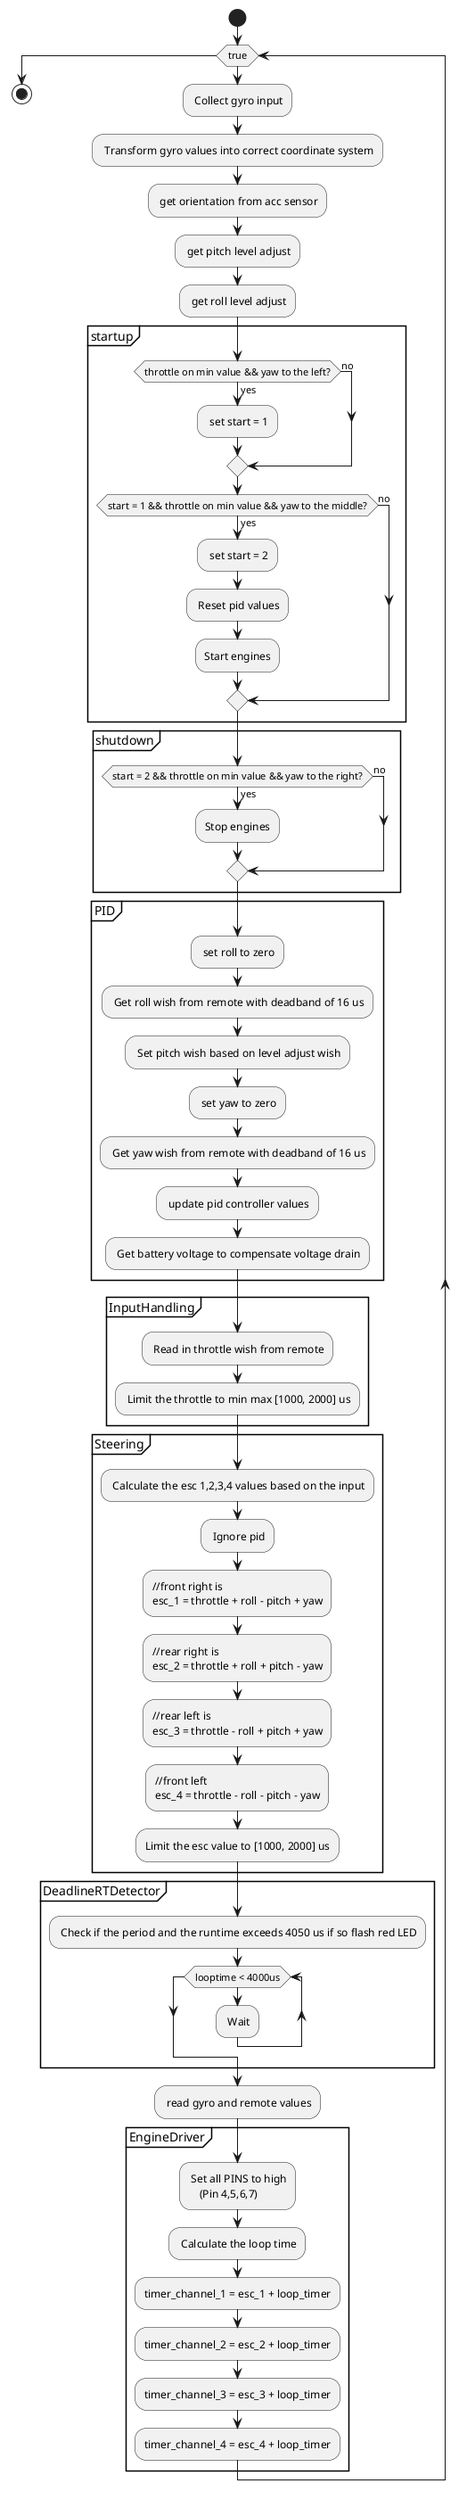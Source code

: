 @startuml arduino_uno_flight_controller_simple_loop
start
while (true)

: Collect gyro input;
: Transform gyro values into correct coordinate system;
: get orientation from acc sensor;
: get pitch level adjust;
: get roll level adjust;

partition startup {
if (throttle on min value && yaw to the left?) then (yes)
    : set start = 1;
else (no)
endif

if (start = 1 && throttle on min value && yaw to the middle?) then (yes)
    : set start = 2;
    : Reset pid values;
    :Start engines;
else (no)
endif
}
partition shutdown {
if (start = 2 && throttle on min value && yaw to the right?) then (yes)
    :Stop engines;
else (no)
endif
}


partition PID {
    : set roll to zero;
    : Get roll wish from remote with deadband of 16 us;
    : Set pitch wish based on level adjust wish;
    : set yaw to zero;
    : Get yaw wish from remote with deadband of 16 us;

    : update pid controller values;
    : Get battery voltage to compensate voltage drain;
}


partition InputHandling {
    : Read in throttle wish from remote;
    : Limit the throttle to min max [1000, 2000] us;
}

partition Steering {
    : Calculate the esc 1,2,3,4 values based on the input;
    : Ignore pid;

    ://front right is 
    esc_1 = throttle + roll - pitch + yaw;
    ://rear right is 
    esc_2 = throttle + roll + pitch - yaw;
    ://rear left is 
    esc_3 = throttle - roll + pitch + yaw;
    ://front left
    esc_4 = throttle - roll - pitch - yaw;

    :Limit the esc value to [1000, 2000] us;
}


partition DeadlineRTDetector {
    : Check if the period and the runtime exceeds 4050 us if so flash red LED;
    while (looptime < 4000us)
        : Wait;
    endwhile
}

: read gyro and remote values;

partition EngineDriver {
    : Set all PINS to high
        (Pin 4,5,6,7);
    : Calculate the loop time;
    :timer_channel_1 = esc_1 + loop_timer;
    :timer_channel_2 = esc_2 + loop_timer;
    :timer_channel_3 = esc_3 + loop_timer;
    :timer_channel_4 = esc_4 + loop_timer;

}


endwhile 


stop
@enduml